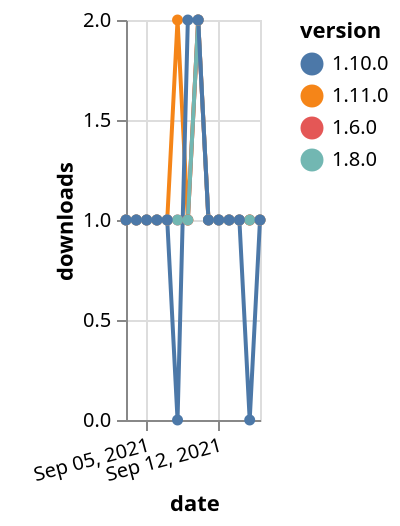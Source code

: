 {"$schema": "https://vega.github.io/schema/vega-lite/v5.json", "description": "A simple bar chart with embedded data.", "data": {"values": [{"date": "2021-09-03", "total": 161, "delta": 1, "version": "1.11.0"}, {"date": "2021-09-04", "total": 162, "delta": 1, "version": "1.11.0"}, {"date": "2021-09-05", "total": 163, "delta": 1, "version": "1.11.0"}, {"date": "2021-09-06", "total": 164, "delta": 1, "version": "1.11.0"}, {"date": "2021-09-07", "total": 165, "delta": 1, "version": "1.11.0"}, {"date": "2021-09-08", "total": 167, "delta": 2, "version": "1.11.0"}, {"date": "2021-09-09", "total": 168, "delta": 1, "version": "1.11.0"}, {"date": "2021-09-10", "total": 170, "delta": 2, "version": "1.11.0"}, {"date": "2021-09-11", "total": 171, "delta": 1, "version": "1.11.0"}, {"date": "2021-09-12", "total": 172, "delta": 1, "version": "1.11.0"}, {"date": "2021-09-13", "total": 173, "delta": 1, "version": "1.11.0"}, {"date": "2021-09-14", "total": 174, "delta": 1, "version": "1.11.0"}, {"date": "2021-09-15", "total": 175, "delta": 1, "version": "1.11.0"}, {"date": "2021-09-16", "total": 176, "delta": 1, "version": "1.11.0"}, {"date": "2021-09-03", "total": 248, "delta": 1, "version": "1.6.0"}, {"date": "2021-09-04", "total": 249, "delta": 1, "version": "1.6.0"}, {"date": "2021-09-05", "total": 250, "delta": 1, "version": "1.6.0"}, {"date": "2021-09-06", "total": 251, "delta": 1, "version": "1.6.0"}, {"date": "2021-09-07", "total": 252, "delta": 1, "version": "1.6.0"}, {"date": "2021-09-08", "total": 253, "delta": 1, "version": "1.6.0"}, {"date": "2021-09-09", "total": 254, "delta": 1, "version": "1.6.0"}, {"date": "2021-09-10", "total": 256, "delta": 2, "version": "1.6.0"}, {"date": "2021-09-11", "total": 257, "delta": 1, "version": "1.6.0"}, {"date": "2021-09-12", "total": 258, "delta": 1, "version": "1.6.0"}, {"date": "2021-09-13", "total": 259, "delta": 1, "version": "1.6.0"}, {"date": "2021-09-14", "total": 260, "delta": 1, "version": "1.6.0"}, {"date": "2021-09-15", "total": 261, "delta": 1, "version": "1.6.0"}, {"date": "2021-09-16", "total": 262, "delta": 1, "version": "1.6.0"}, {"date": "2021-09-03", "total": 198, "delta": 1, "version": "1.8.0"}, {"date": "2021-09-04", "total": 199, "delta": 1, "version": "1.8.0"}, {"date": "2021-09-05", "total": 200, "delta": 1, "version": "1.8.0"}, {"date": "2021-09-06", "total": 201, "delta": 1, "version": "1.8.0"}, {"date": "2021-09-07", "total": 202, "delta": 1, "version": "1.8.0"}, {"date": "2021-09-08", "total": 203, "delta": 1, "version": "1.8.0"}, {"date": "2021-09-09", "total": 204, "delta": 1, "version": "1.8.0"}, {"date": "2021-09-10", "total": 206, "delta": 2, "version": "1.8.0"}, {"date": "2021-09-11", "total": 207, "delta": 1, "version": "1.8.0"}, {"date": "2021-09-12", "total": 208, "delta": 1, "version": "1.8.0"}, {"date": "2021-09-13", "total": 209, "delta": 1, "version": "1.8.0"}, {"date": "2021-09-14", "total": 210, "delta": 1, "version": "1.8.0"}, {"date": "2021-09-15", "total": 211, "delta": 1, "version": "1.8.0"}, {"date": "2021-09-16", "total": 212, "delta": 1, "version": "1.8.0"}, {"date": "2021-09-03", "total": 190, "delta": 1, "version": "1.10.0"}, {"date": "2021-09-04", "total": 191, "delta": 1, "version": "1.10.0"}, {"date": "2021-09-05", "total": 192, "delta": 1, "version": "1.10.0"}, {"date": "2021-09-06", "total": 193, "delta": 1, "version": "1.10.0"}, {"date": "2021-09-07", "total": 194, "delta": 1, "version": "1.10.0"}, {"date": "2021-09-08", "total": 194, "delta": 0, "version": "1.10.0"}, {"date": "2021-09-09", "total": 196, "delta": 2, "version": "1.10.0"}, {"date": "2021-09-10", "total": 198, "delta": 2, "version": "1.10.0"}, {"date": "2021-09-11", "total": 199, "delta": 1, "version": "1.10.0"}, {"date": "2021-09-12", "total": 200, "delta": 1, "version": "1.10.0"}, {"date": "2021-09-13", "total": 201, "delta": 1, "version": "1.10.0"}, {"date": "2021-09-14", "total": 202, "delta": 1, "version": "1.10.0"}, {"date": "2021-09-15", "total": 202, "delta": 0, "version": "1.10.0"}, {"date": "2021-09-16", "total": 203, "delta": 1, "version": "1.10.0"}]}, "width": "container", "mark": {"type": "line", "point": {"filled": true}}, "encoding": {"x": {"field": "date", "type": "temporal", "timeUnit": "yearmonthdate", "title": "date", "axis": {"labelAngle": -15}}, "y": {"field": "delta", "type": "quantitative", "title": "downloads"}, "color": {"field": "version", "type": "nominal"}, "tooltip": {"field": "delta"}}}